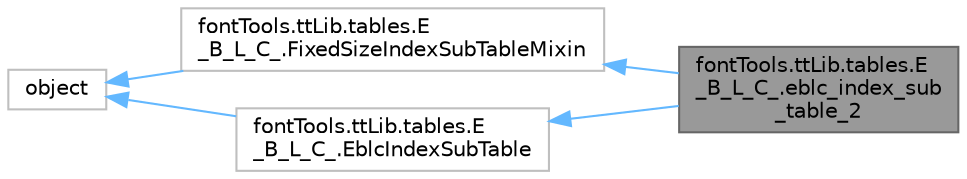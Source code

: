 digraph "fontTools.ttLib.tables.E_B_L_C_.eblc_index_sub_table_2"
{
 // LATEX_PDF_SIZE
  bgcolor="transparent";
  edge [fontname=Helvetica,fontsize=10,labelfontname=Helvetica,labelfontsize=10];
  node [fontname=Helvetica,fontsize=10,shape=box,height=0.2,width=0.4];
  rankdir="LR";
  Node1 [id="Node000001",label="fontTools.ttLib.tables.E\l_B_L_C_.eblc_index_sub\l_table_2",height=0.2,width=0.4,color="gray40", fillcolor="grey60", style="filled", fontcolor="black",tooltip=" "];
  Node2 -> Node1 [id="edge5_Node000001_Node000002",dir="back",color="steelblue1",style="solid",tooltip=" "];
  Node2 [id="Node000002",label="fontTools.ttLib.tables.E\l_B_L_C_.FixedSizeIndexSubTableMixin",height=0.2,width=0.4,color="grey75", fillcolor="white", style="filled",URL="$dc/d2a/classfontTools_1_1ttLib_1_1tables_1_1E__B__L__C___1_1FixedSizeIndexSubTableMixin.html",tooltip=" "];
  Node3 -> Node2 [id="edge6_Node000002_Node000003",dir="back",color="steelblue1",style="solid",tooltip=" "];
  Node3 [id="Node000003",label="object",height=0.2,width=0.4,color="grey75", fillcolor="white", style="filled",tooltip=" "];
  Node4 -> Node1 [id="edge7_Node000001_Node000004",dir="back",color="steelblue1",style="solid",tooltip=" "];
  Node4 [id="Node000004",label="fontTools.ttLib.tables.E\l_B_L_C_.EblcIndexSubTable",height=0.2,width=0.4,color="grey75", fillcolor="white", style="filled",URL="$d7/d93/classfontTools_1_1ttLib_1_1tables_1_1E__B__L__C___1_1EblcIndexSubTable.html",tooltip=" "];
  Node3 -> Node4 [id="edge8_Node000004_Node000003",dir="back",color="steelblue1",style="solid",tooltip=" "];
}
